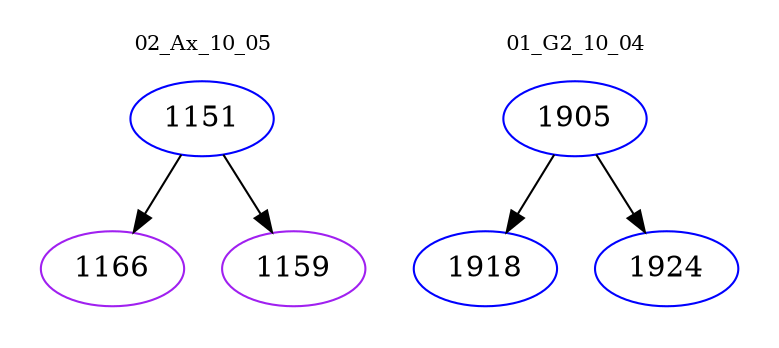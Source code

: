 digraph{
subgraph cluster_0 {
color = white
label = "02_Ax_10_05";
fontsize=10;
T0_1151 [label="1151", color="blue"]
T0_1151 -> T0_1166 [color="black"]
T0_1166 [label="1166", color="purple"]
T0_1151 -> T0_1159 [color="black"]
T0_1159 [label="1159", color="purple"]
}
subgraph cluster_1 {
color = white
label = "01_G2_10_04";
fontsize=10;
T1_1905 [label="1905", color="blue"]
T1_1905 -> T1_1918 [color="black"]
T1_1918 [label="1918", color="blue"]
T1_1905 -> T1_1924 [color="black"]
T1_1924 [label="1924", color="blue"]
}
}
